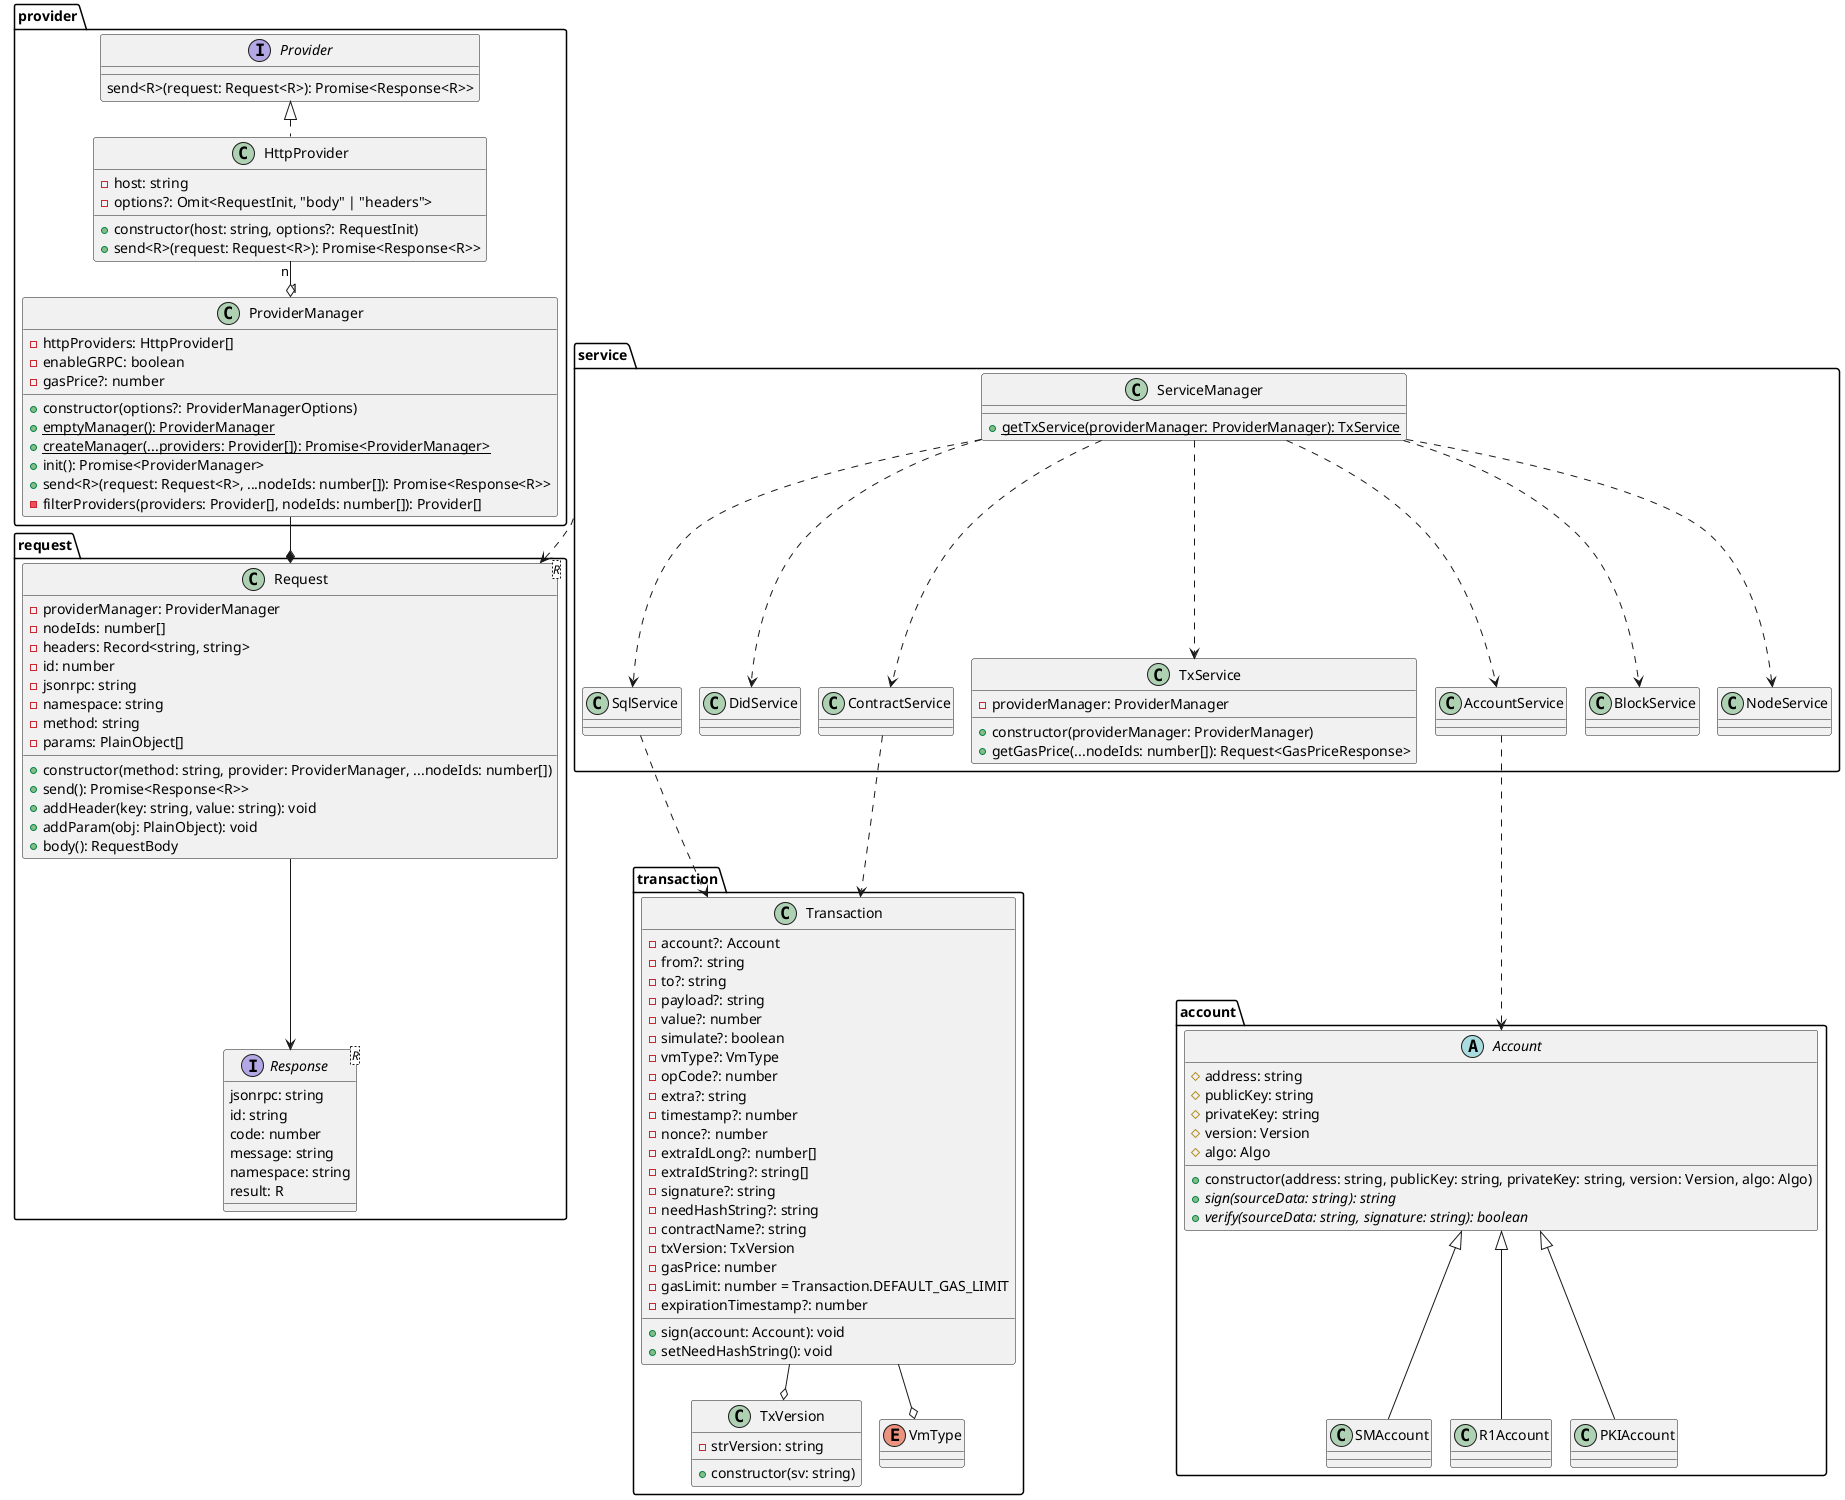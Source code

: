 @startuml
!pragma layout smetana

package provider {
  interface Provider {
      send<R>(request: Request<R>): Promise<Response<R>>
  }

  class HttpProvider implements Provider {
    -host: string
    -options?: Omit<RequestInit, "body" | "headers">

    +constructor(host: string, options?: RequestInit)
    +send<R>(request: Request<R>): Promise<Response<R>>
  }

  class ProviderManager {
    -httpProviders: HttpProvider[]
    -enableGRPC: boolean
    -gasPrice?: number

    +constructor(options?: ProviderManagerOptions)
    +{static} emptyManager(): ProviderManager
    +{static} createManager(...providers: Provider[]): Promise<ProviderManager>
    +init(): Promise<ProviderManager>
    +send<R>(request: Request<R>, ...nodeIds: number[]): Promise<Response<R>>
    -filterProviders(providers: Provider[], nodeIds: number[]): Provider[]
  }
}


package request {
  interface Response<R> {
    jsonrpc: string
    id: string
    code: number
    message: string
    namespace: string
    result: R
  }

  class Request<R> {
    -providerManager: ProviderManager
    -nodeIds: number[]
    -headers: Record<string, string>
    -id: number
    -jsonrpc: string
    -namespace: string
    -method: string
    -params: PlainObject[]

    +constructor(method: string, provider: ProviderManager, ...nodeIds: number[])
    +send(): Promise<Response<R>>
    +addHeader(key: string, value: string): void
    +addParam(obj: PlainObject): void
    +body(): RequestBody
  }
}

package service {
  class ServiceManager {
    +{static} getTxService(providerManager: ProviderManager): TxService
  }
  class SqlService
  class DidService
  class ContractService
  class TxService {
    -providerManager: ProviderManager

    +constructor(providerManager: ProviderManager)
    +getGasPrice(...nodeIds: number[]): Request<GasPriceResponse>
  }
  class AccountService
  class BlockService
  class NodeService
}

package account {
  abstract class Account {
    #address: string
    #publicKey: string
    #privateKey: string
    #version: Version
    #algo: Algo

    +constructor(address: string, publicKey: string, privateKey: string, version: Version, algo: Algo)
    +{abstract} sign(sourceData: string): string
    +{abstract} verify(sourceData: string, signature: string): boolean
  }
  class SMAccount extends Account {}
  class R1Account extends Account {}
  class PKIAccount extends Account {}
}

package transaction {
  class Transaction {
    -account?: Account
    -from?: string
    -to?: string
    -payload?: string
    -value?: number
    -simulate?: boolean
    -vmType?: VmType
    -opCode?: number
    -extra?: string
    -timestamp?: number
    -nonce?: number
    -extraIdLong?: number[]
    -extraIdString?: string[]
    -signature?: string
    -needHashString?: string
    -contractName?: string
    -txVersion: TxVersion
    -gasPrice: number
    -gasLimit: number = Transaction.DEFAULT_GAS_LIMIT
    -expirationTimestamp?: number

    +sign(account: Account): void
    +setNeedHashString(): void
  }

  class TxVersion {
    -strVersion: string

    +constructor(sv: string)
  }

  enum VmType {}
}



' Transaction 相关
Transaction --o TxVersion
Transaction --o VmType
AccountService ..> Account

' Provider & Request & Response 相关
Request --> Response
ProviderManager --* Request
HttpProvider "n" --o "1" ProviderManager

' Service 相关
ServiceManager ..> TxService
ServiceManager ..> ContractService
ServiceManager ..> SqlService
ServiceManager ..> DidService
ServiceManager ..> BlockService
ServiceManager ..> NodeService
ServiceManager ..> AccountService

service ..> Request

ContractService ..> Transaction
SqlService ..> Transaction

@enduml
